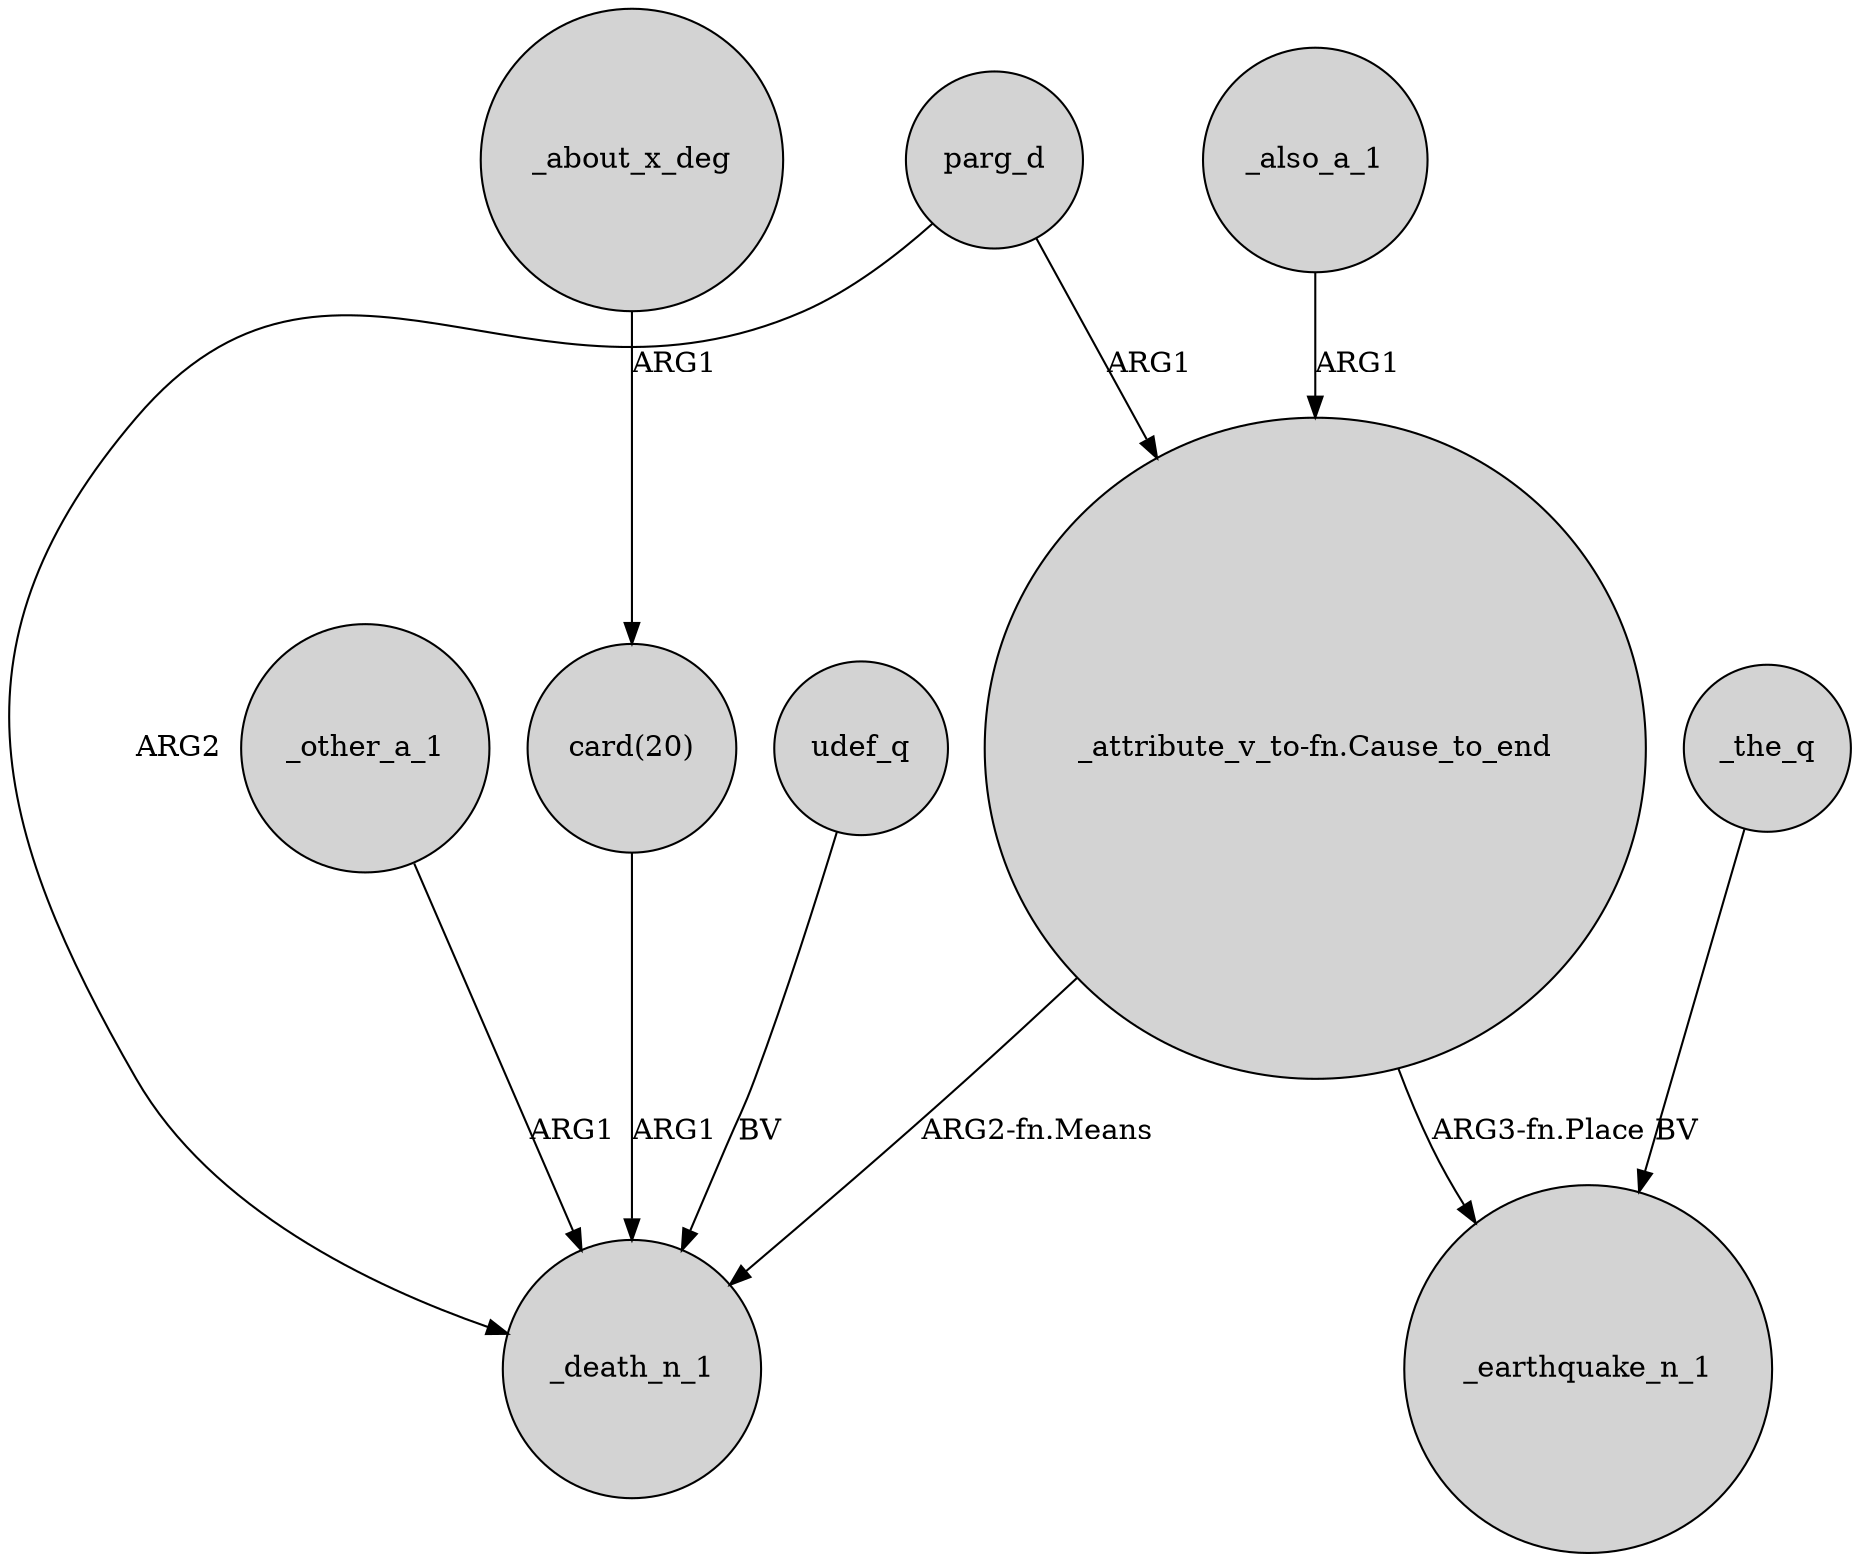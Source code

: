 digraph {
	node [shape=circle style=filled]
	udef_q -> _death_n_1 [label=BV]
	"_attribute_v_to-fn.Cause_to_end" -> _death_n_1 [label="ARG2-fn.Means"]
	parg_d -> _death_n_1 [label=ARG2]
	parg_d -> "_attribute_v_to-fn.Cause_to_end" [label=ARG1]
	_also_a_1 -> "_attribute_v_to-fn.Cause_to_end" [label=ARG1]
	"_attribute_v_to-fn.Cause_to_end" -> _earthquake_n_1 [label="ARG3-fn.Place"]
	_about_x_deg -> "card(20)" [label=ARG1]
	_other_a_1 -> _death_n_1 [label=ARG1]
	_the_q -> _earthquake_n_1 [label=BV]
	"card(20)" -> _death_n_1 [label=ARG1]
}
